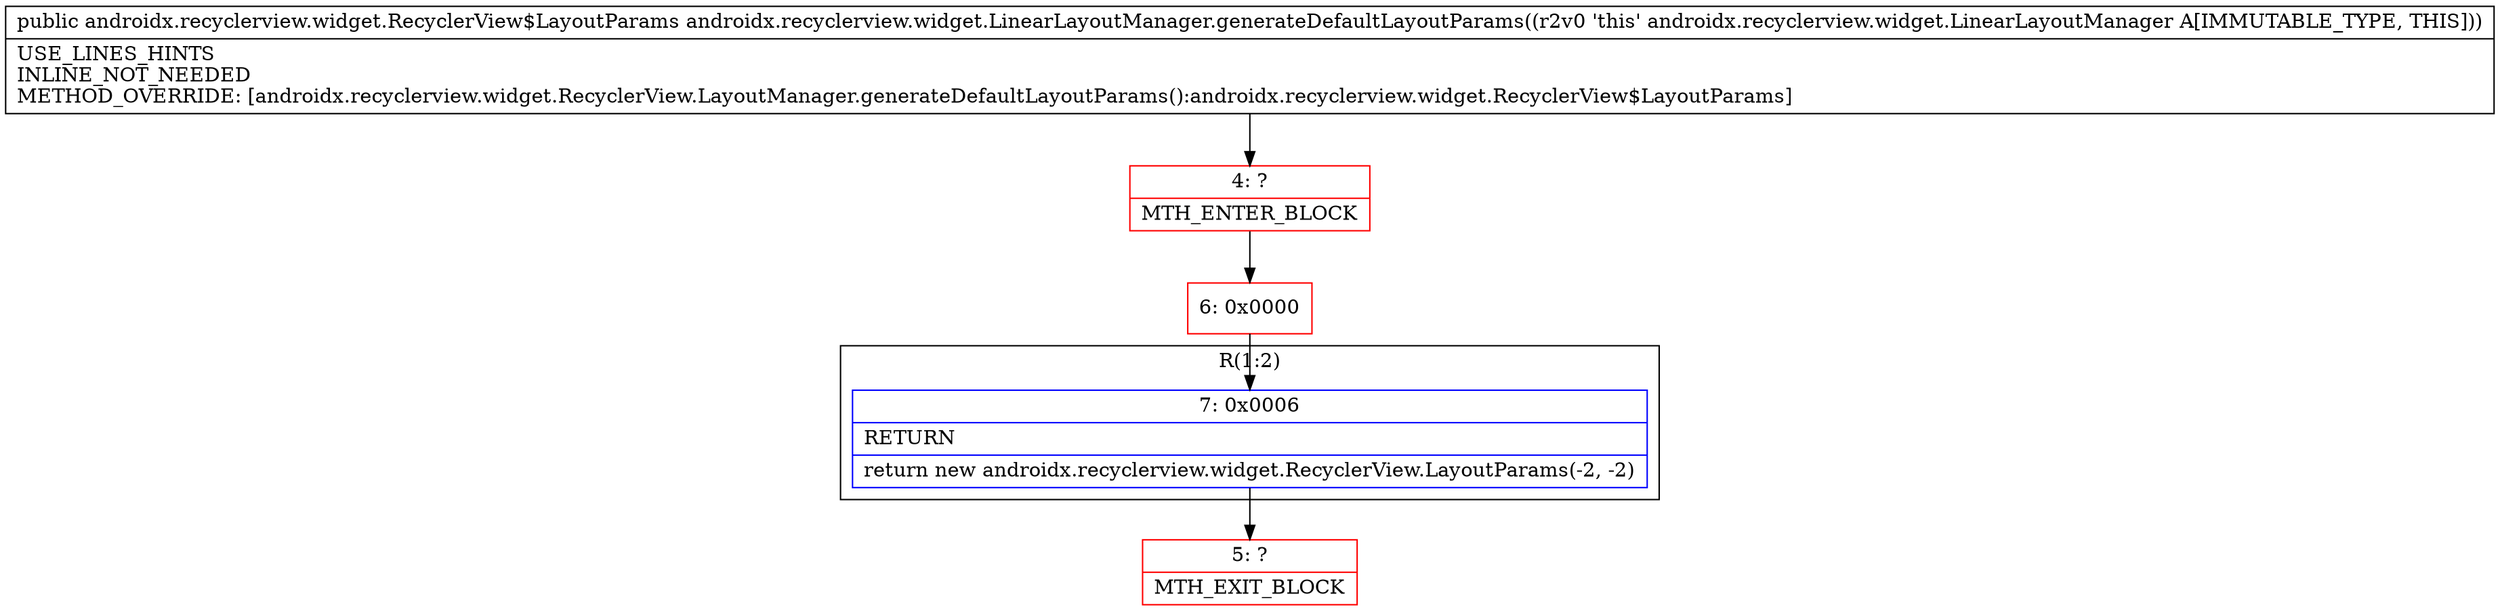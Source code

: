 digraph "CFG forandroidx.recyclerview.widget.LinearLayoutManager.generateDefaultLayoutParams()Landroidx\/recyclerview\/widget\/RecyclerView$LayoutParams;" {
subgraph cluster_Region_599892949 {
label = "R(1:2)";
node [shape=record,color=blue];
Node_7 [shape=record,label="{7\:\ 0x0006|RETURN\l|return new androidx.recyclerview.widget.RecyclerView.LayoutParams(\-2, \-2)\l}"];
}
Node_4 [shape=record,color=red,label="{4\:\ ?|MTH_ENTER_BLOCK\l}"];
Node_6 [shape=record,color=red,label="{6\:\ 0x0000}"];
Node_5 [shape=record,color=red,label="{5\:\ ?|MTH_EXIT_BLOCK\l}"];
MethodNode[shape=record,label="{public androidx.recyclerview.widget.RecyclerView$LayoutParams androidx.recyclerview.widget.LinearLayoutManager.generateDefaultLayoutParams((r2v0 'this' androidx.recyclerview.widget.LinearLayoutManager A[IMMUTABLE_TYPE, THIS]))  | USE_LINES_HINTS\lINLINE_NOT_NEEDED\lMETHOD_OVERRIDE: [androidx.recyclerview.widget.RecyclerView.LayoutManager.generateDefaultLayoutParams():androidx.recyclerview.widget.RecyclerView$LayoutParams]\l}"];
MethodNode -> Node_4;Node_7 -> Node_5;
Node_4 -> Node_6;
Node_6 -> Node_7;
}


